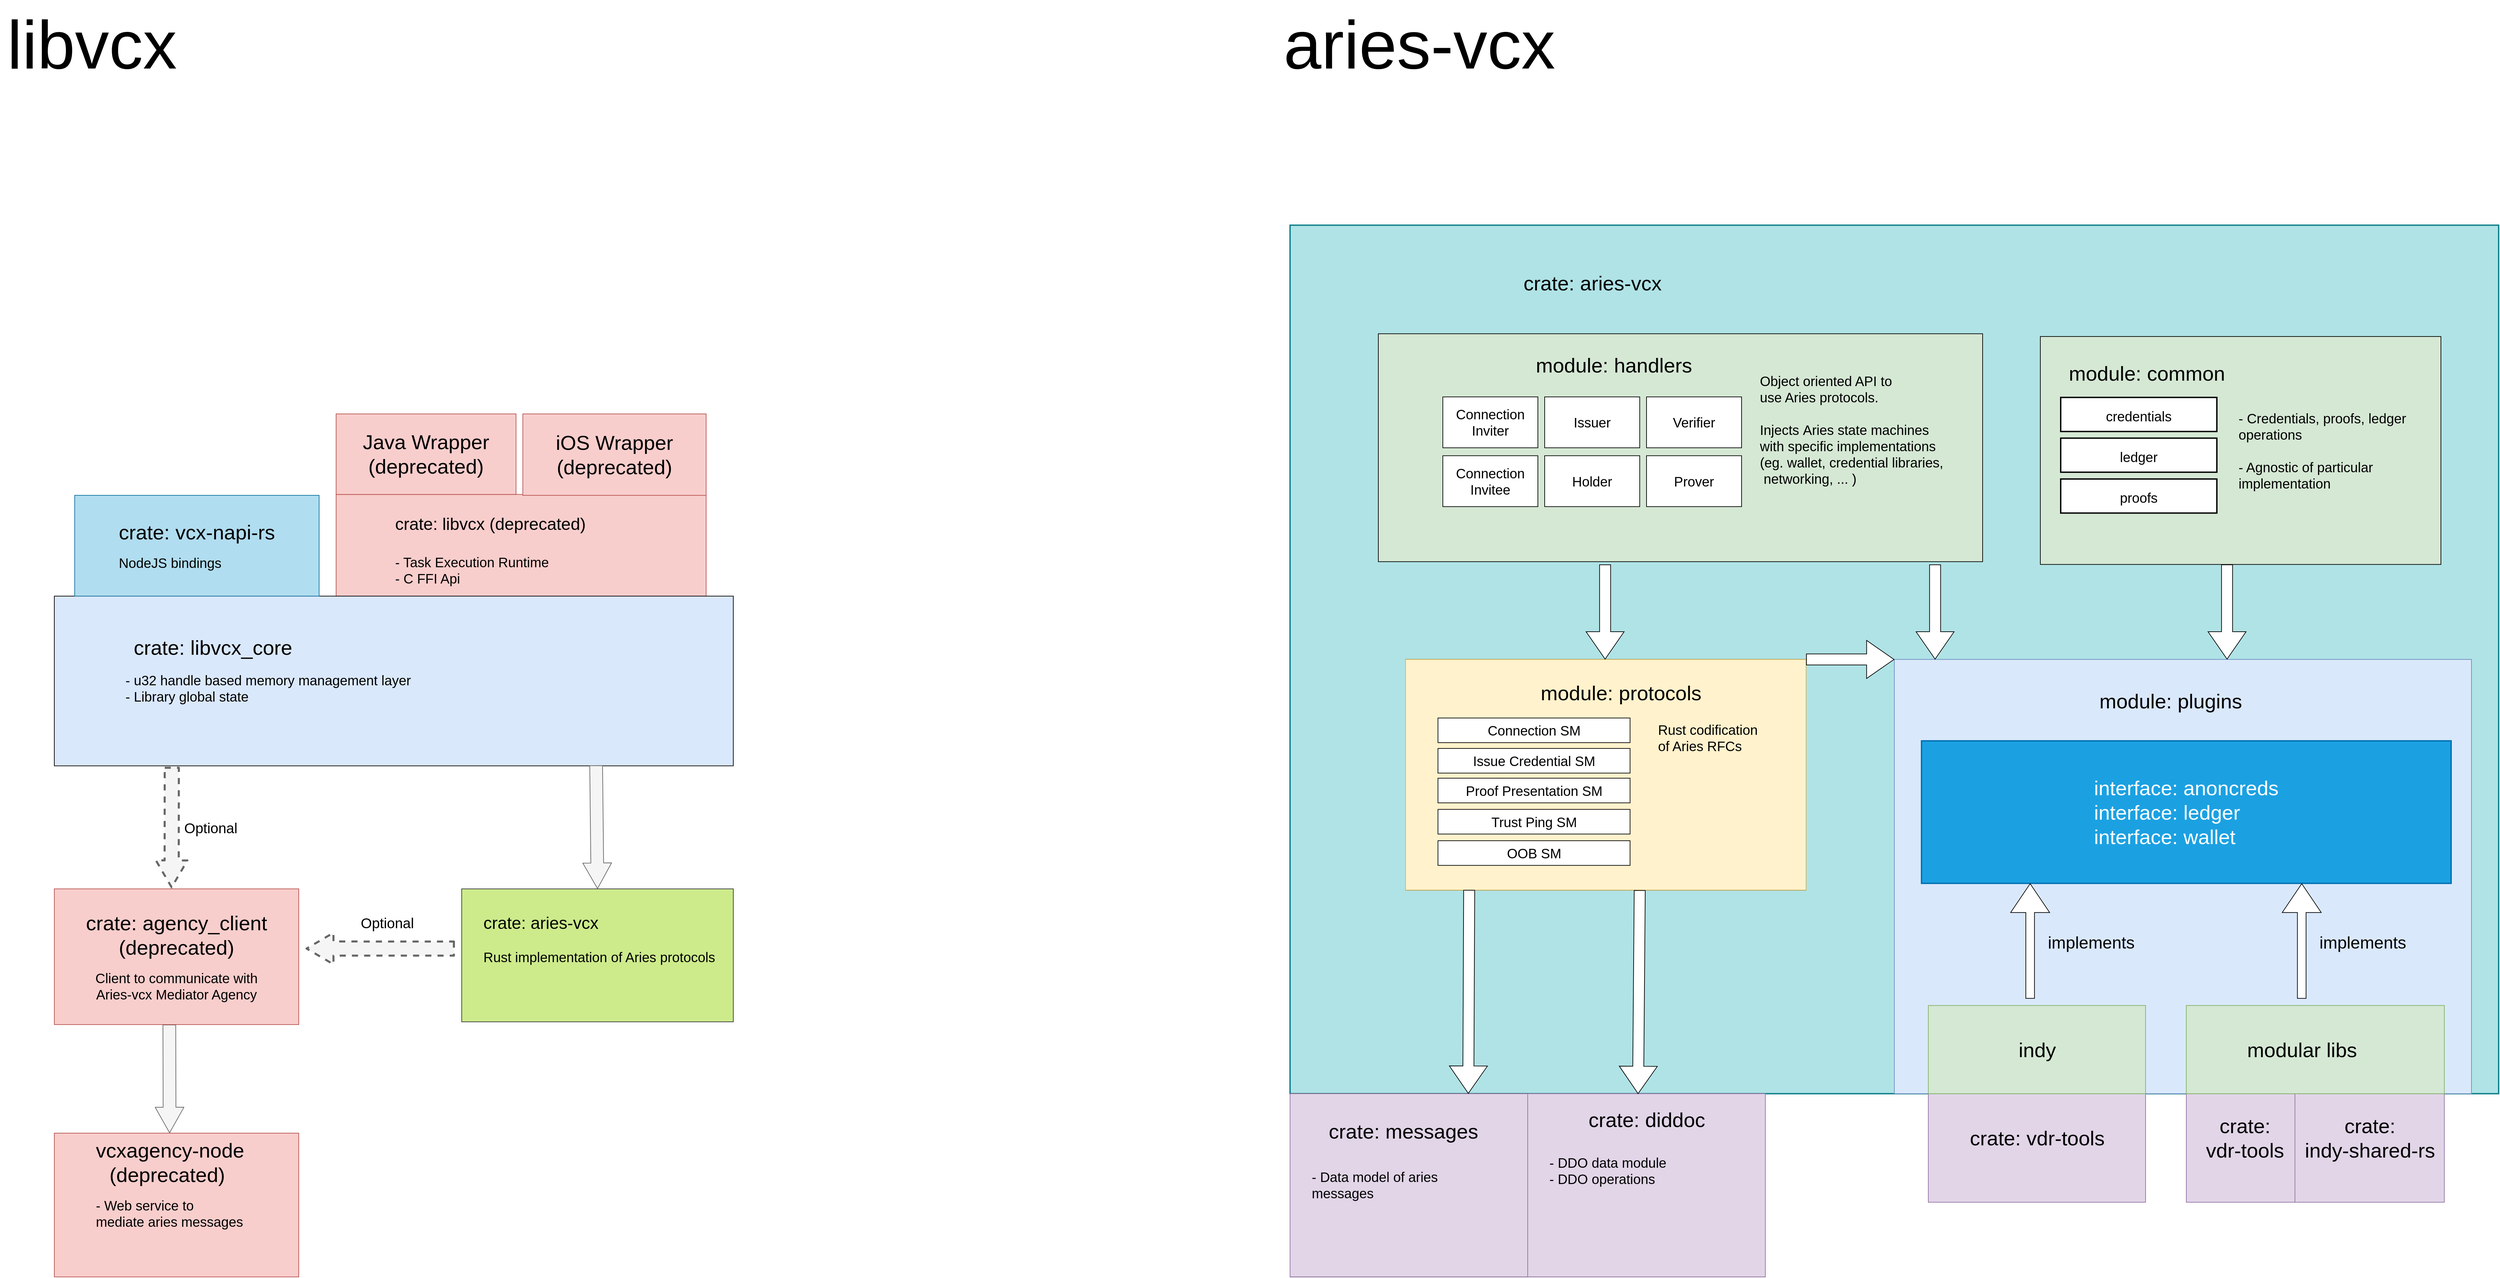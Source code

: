 <mxfile version="20.8.16" type="device"><diagram id="7Zz9Wzv7jeDoStbbdL4F" name="AriesVCX"><mxGraphModel dx="4010" dy="3678" grid="1" gridSize="10" guides="1" tooltips="1" connect="1" arrows="1" fold="1" page="1" pageScale="1" pageWidth="827" pageHeight="1169" math="0" shadow="0"><root><mxCell id="0"/><mxCell id="1" parent="0"/><mxCell id="3Ykszph_19LTMytzzs7X-116" value="" style="rounded=0;whiteSpace=wrap;html=1;glass=0;strokeWidth=2;fontSize=25;fillColor=#b0e3e6;strokeColor=#0e8088;" parent="1" vertex="1"><mxGeometry x="1580" y="141.86" width="1780" height="1280" as="geometry"/></mxCell><mxCell id="3Ykszph_19LTMytzzs7X-88" value="" style="rounded=0;whiteSpace=wrap;html=1;fillColor=#dae8fc;strokeColor=#6c8ebf;" parent="1" vertex="1"><mxGeometry x="2470" y="781.86" width="850" height="640" as="geometry"/></mxCell><mxCell id="1e5rBk3PHPZk0j-CVuZ7-3" value="" style="rounded=0;whiteSpace=wrap;html=1;fillColor=#d5e8d4;" parent="1" vertex="1"><mxGeometry x="1710" y="301.86" width="890" height="335.93" as="geometry"/></mxCell><mxCell id="1e5rBk3PHPZk0j-CVuZ7-7" value="&lt;div style=&quot;text-align: center&quot;&gt;&lt;font style=&quot;font-size: 30px;&quot; face=&quot;helvetica&quot;&gt;module: handlers&lt;/font&gt;&lt;/div&gt;" style="text;whiteSpace=wrap;html=1;" parent="1" vertex="1"><mxGeometry x="1940" y="324.32" width="280" height="30" as="geometry"/></mxCell><mxCell id="1e5rBk3PHPZk0j-CVuZ7-9" value="&lt;font size=&quot;1&quot;&gt;&lt;span style=&quot;font-size: 30px&quot;&gt;crate: aries-vcx&lt;/span&gt;&lt;/font&gt;" style="text;html=1;align=center;verticalAlign=middle;resizable=0;points=[];autosize=1;" parent="1" vertex="1"><mxGeometry x="1910" y="201.86" width="230" height="50" as="geometry"/></mxCell><mxCell id="1e5rBk3PHPZk0j-CVuZ7-10" value="&lt;font style=&quot;font-size: 20px;&quot;&gt;Connection Inviter&lt;/font&gt;" style="rounded=0;whiteSpace=wrap;html=1;" parent="1" vertex="1"><mxGeometry x="1805" y="394.93" width="140" height="75" as="geometry"/></mxCell><mxCell id="1e5rBk3PHPZk0j-CVuZ7-11" value="&lt;font style=&quot;font-size: 20px;&quot;&gt;Connection Invitee&lt;/font&gt;" style="rounded=0;whiteSpace=wrap;html=1;" parent="1" vertex="1"><mxGeometry x="1805" y="481.64" width="140" height="75" as="geometry"/></mxCell><mxCell id="1e5rBk3PHPZk0j-CVuZ7-12" value="&lt;font style=&quot;font-size: 20px;&quot;&gt;Issuer&lt;/font&gt;" style="rounded=0;whiteSpace=wrap;html=1;" parent="1" vertex="1"><mxGeometry x="1955" y="394.93" width="140" height="75" as="geometry"/></mxCell><mxCell id="1e5rBk3PHPZk0j-CVuZ7-13" value="&lt;font style=&quot;font-size: 20px;&quot;&gt;Holder&lt;/font&gt;" style="rounded=0;whiteSpace=wrap;html=1;" parent="1" vertex="1"><mxGeometry x="1955" y="481.64" width="140" height="75" as="geometry"/></mxCell><mxCell id="1e5rBk3PHPZk0j-CVuZ7-14" value="&lt;font style=&quot;font-size: 20px;&quot;&gt;Verifier&lt;/font&gt;" style="rounded=0;whiteSpace=wrap;html=1;" parent="1" vertex="1"><mxGeometry x="2105" y="394.93" width="140" height="75" as="geometry"/></mxCell><mxCell id="1e5rBk3PHPZk0j-CVuZ7-15" value="&lt;font style=&quot;font-size: 20px;&quot;&gt;Prover&lt;/font&gt;" style="rounded=0;whiteSpace=wrap;html=1;" parent="1" vertex="1"><mxGeometry x="2105" y="481.64" width="140" height="75" as="geometry"/></mxCell><mxCell id="1e5rBk3PHPZk0j-CVuZ7-20" value="&lt;font style=&quot;font-size: 20px&quot;&gt;Object oriented API to &lt;br&gt;use Aries protocols. &lt;br&gt;&lt;br&gt;Injects&amp;nbsp;Aries state machines &lt;br&gt;with specific implementations &lt;br&gt;(eg. wallet, credential libraries,&lt;br&gt;&amp;nbsp;networking, ... )&lt;br&gt;&lt;/font&gt;" style="text;html=1;align=left;verticalAlign=middle;resizable=0;points=[];autosize=1;fillColor=none;" parent="1" vertex="1"><mxGeometry x="2270" y="352.82" width="290" height="180" as="geometry"/></mxCell><mxCell id="1e5rBk3PHPZk0j-CVuZ7-23" value="" style="group;strokeColor=#000000;" parent="1" vertex="1" connectable="0"><mxGeometry x="1750" y="781.86" width="590" height="340" as="geometry"/></mxCell><mxCell id="1e5rBk3PHPZk0j-CVuZ7-24" value="" style="rounded=0;whiteSpace=wrap;html=1;fillColor=#fff2cc;strokeColor=#d6b656;" parent="1e5rBk3PHPZk0j-CVuZ7-23" vertex="1"><mxGeometry width="590" height="340" as="geometry"/></mxCell><mxCell id="1e5rBk3PHPZk0j-CVuZ7-25" value="&lt;font size=&quot;1&quot;&gt;&lt;span style=&quot;font-size: 30px&quot;&gt;module: protocols&lt;/span&gt;&lt;/font&gt;" style="text;html=1;align=center;verticalAlign=middle;resizable=0;points=[];autosize=1;" parent="1e5rBk3PHPZk0j-CVuZ7-23" vertex="1"><mxGeometry x="187.028" y="23.715" width="260" height="50" as="geometry"/></mxCell><mxCell id="1e5rBk3PHPZk0j-CVuZ7-26" value="&lt;font style=&quot;font-size: 20px;&quot;&gt;Connection SM&lt;/font&gt;" style="rounded=0;whiteSpace=wrap;html=1;movable=1;resizable=1;rotatable=1;deletable=1;editable=1;connectable=1;" parent="1e5rBk3PHPZk0j-CVuZ7-23" vertex="1"><mxGeometry x="47.835" y="86.335" width="282.923" height="36.338" as="geometry"/></mxCell><mxCell id="3Ykszph_19LTMytzzs7X-83" value="&lt;font style=&quot;font-size: 20px;&quot;&gt;Issue Credential SM&lt;/font&gt;" style="rounded=0;whiteSpace=wrap;html=1;movable=1;resizable=1;rotatable=1;deletable=1;editable=1;connectable=1;" parent="1e5rBk3PHPZk0j-CVuZ7-23" vertex="1"><mxGeometry x="47.835" y="131.172" width="282.923" height="36.338" as="geometry"/></mxCell><mxCell id="3Ykszph_19LTMytzzs7X-84" value="&lt;font style=&quot;font-size: 20px;&quot;&gt;Proof Presentation SM&lt;/font&gt;" style="rounded=0;whiteSpace=wrap;html=1;movable=1;resizable=1;rotatable=1;deletable=1;editable=1;connectable=1;" parent="1e5rBk3PHPZk0j-CVuZ7-23" vertex="1"><mxGeometry x="47.835" y="175.024" width="282.923" height="36.338" as="geometry"/></mxCell><mxCell id="3Ykszph_19LTMytzzs7X-85" value="&lt;span style=&quot;font-size: 20px;&quot;&gt;Trust Ping SM&lt;/span&gt;" style="rounded=0;whiteSpace=wrap;html=1;movable=1;resizable=1;rotatable=1;deletable=1;editable=1;connectable=1;" parent="1e5rBk3PHPZk0j-CVuZ7-23" vertex="1"><mxGeometry x="47.835" y="221" width="282.923" height="36.338" as="geometry"/></mxCell><mxCell id="3Ykszph_19LTMytzzs7X-86" value="&lt;font style=&quot;font-size: 20px;&quot;&gt;OOB SM&lt;/font&gt;" style="rounded=0;whiteSpace=wrap;html=1;movable=1;resizable=1;rotatable=1;deletable=1;editable=1;connectable=1;" parent="1e5rBk3PHPZk0j-CVuZ7-23" vertex="1"><mxGeometry x="47.835" y="267.172" width="282.923" height="36.338" as="geometry"/></mxCell><mxCell id="1e5rBk3PHPZk0j-CVuZ7-27" value="&lt;span style=&quot;font-size: 20px ; font-family: &amp;quot;helvetica&amp;quot;&quot;&gt;Rust codification &lt;br&gt;of Aries RFCs&lt;/span&gt;" style="text;whiteSpace=wrap;html=1;movable=1;resizable=1;rotatable=1;deletable=1;editable=1;connectable=1;" parent="1e5rBk3PHPZk0j-CVuZ7-23" vertex="1"><mxGeometry x="370" y="85.02" width="150" height="90" as="geometry"/></mxCell><mxCell id="1e5rBk3PHPZk0j-CVuZ7-46" value="" style="group;strokeColor=#000000;" parent="1" vertex="1" connectable="0"><mxGeometry x="1580" y="1421.86" width="350" height="270" as="geometry"/></mxCell><mxCell id="1e5rBk3PHPZk0j-CVuZ7-47" value="" style="rounded=0;whiteSpace=wrap;html=1;fillColor=#e1d5e7;strokeColor=#9673a6;" parent="1e5rBk3PHPZk0j-CVuZ7-46" vertex="1"><mxGeometry width="350" height="270" as="geometry"/></mxCell><mxCell id="1e5rBk3PHPZk0j-CVuZ7-48" value="&lt;span style=&quot;font-size: 30px;&quot;&gt;crate: messages&lt;/span&gt;" style="text;html=1;align=left;verticalAlign=middle;resizable=0;points=[];autosize=1;" parent="1e5rBk3PHPZk0j-CVuZ7-46" vertex="1"><mxGeometry x="55.0" y="30.005" width="240" height="50" as="geometry"/></mxCell><mxCell id="1e5rBk3PHPZk0j-CVuZ7-49" value="&lt;font face=&quot;helvetica&quot;&gt;&lt;span style=&quot;font-size: 20px&quot;&gt;- Data model of aries messages&lt;/span&gt;&lt;/font&gt;" style="text;whiteSpace=wrap;html=1;" parent="1e5rBk3PHPZk0j-CVuZ7-46" vertex="1"><mxGeometry x="29.512" y="104.14" width="247.846" height="107.358" as="geometry"/></mxCell><mxCell id="1e5rBk3PHPZk0j-CVuZ7-52" value="" style="group;strokeColor=#9673a6;fillColor=#e1d5e7;" parent="1" vertex="1" connectable="0"><mxGeometry x="1930" y="1421.86" width="350" height="270" as="geometry"/></mxCell><mxCell id="1e5rBk3PHPZk0j-CVuZ7-53" value="" style="rounded=0;whiteSpace=wrap;html=1;fillColor=#e1d5e7;strokeColor=#9673a6;" parent="1e5rBk3PHPZk0j-CVuZ7-52" vertex="1"><mxGeometry width="350" height="270" as="geometry"/></mxCell><mxCell id="1e5rBk3PHPZk0j-CVuZ7-54" value="&lt;font size=&quot;1&quot;&gt;&lt;span style=&quot;font-size: 30px&quot;&gt;crate: diddoc&lt;/span&gt;&lt;/font&gt;" style="text;html=1;align=center;verticalAlign=middle;resizable=0;points=[];autosize=1;" parent="1e5rBk3PHPZk0j-CVuZ7-52" vertex="1"><mxGeometry x="75.0" y="12.663" width="200" height="50" as="geometry"/></mxCell><mxCell id="1e5rBk3PHPZk0j-CVuZ7-55" value="&lt;font face=&quot;helvetica&quot;&gt;&lt;span style=&quot;font-size: 20px&quot;&gt;- DDO data module&lt;br&gt;- DDO operations&lt;br&gt;&lt;/span&gt;&lt;/font&gt;" style="text;whiteSpace=wrap;html=1;" parent="1e5rBk3PHPZk0j-CVuZ7-52" vertex="1"><mxGeometry x="29.51" y="83.16" width="247.85" height="96.84" as="geometry"/></mxCell><mxCell id="BgR3lVKDC-quY7saua3i-9" value="" style="rounded=0;whiteSpace=wrap;html=1;fillColor=#e1d5e7;strokeColor=#9673a6;" parent="1" vertex="1"><mxGeometry x="2520" y="1421.86" width="320" height="160" as="geometry"/></mxCell><mxCell id="BgR3lVKDC-quY7saua3i-10" value="&lt;span style=&quot;font-size: 30px&quot;&gt;crate: vdr-tools&lt;/span&gt;" style="text;html=1;align=center;verticalAlign=middle;resizable=0;points=[];autosize=1;" parent="1" vertex="1"><mxGeometry x="2570.024" y="1461.857" width="220" height="50" as="geometry"/></mxCell><mxCell id="BgR3lVKDC-quY7saua3i-11" value="" style="rounded=0;whiteSpace=wrap;html=1;fillColor=#e1d5e7;strokeColor=#9673a6;" parent="1" vertex="1"><mxGeometry x="3059.98" y="1421.86" width="220" height="160" as="geometry"/></mxCell><mxCell id="BgR3lVKDC-quY7saua3i-13" value="&lt;span style=&quot;font-size: 30px&quot;&gt;crate: &lt;br&gt;indy-shared-rs&lt;br&gt;&lt;/span&gt;" style="text;html=1;align=center;verticalAlign=middle;resizable=0;points=[];autosize=1;" parent="1" vertex="1"><mxGeometry x="3060.004" y="1441.857" width="220" height="90" as="geometry"/></mxCell><mxCell id="BgR3lVKDC-quY7saua3i-14" value="" style="rounded=0;whiteSpace=wrap;html=1;fillColor=#e1d5e7;strokeColor=#9673a6;" parent="1" vertex="1"><mxGeometry x="2900" y="1421.86" width="160" height="160" as="geometry"/></mxCell><mxCell id="BgR3lVKDC-quY7saua3i-15" value="&lt;span style=&quot;font-size: 30px&quot;&gt;crate: &lt;br&gt;vdr-tools&lt;br&gt;&lt;/span&gt;" style="text;html=1;align=center;verticalAlign=middle;resizable=0;points=[];autosize=1;" parent="1" vertex="1"><mxGeometry x="2916.004" y="1441.857" width="140" height="90" as="geometry"/></mxCell><mxCell id="3Ykszph_19LTMytzzs7X-5" value="" style="rounded=0;whiteSpace=wrap;html=1;fillColor=#cdeb8b;strokeColor=#36393d;shadow=0;strokeWidth=1;" parent="1" vertex="1"><mxGeometry x="360" y="1120" width="400" height="195.96" as="geometry"/></mxCell><mxCell id="3Ykszph_19LTMytzzs7X-7" value="&lt;div style=&quot;&quot;&gt;&lt;br&gt;&lt;/div&gt;" style="rounded=0;whiteSpace=wrap;html=1;fillColor=#f8cecc;strokeColor=#b85450;" parent="1" vertex="1"><mxGeometry x="175" y="538.7" width="545" height="149.85" as="geometry"/></mxCell><mxCell id="3Ykszph_19LTMytzzs7X-8" value="" style="rounded=0;whiteSpace=wrap;html=1;fillColor=#dae8fc;" parent="1" vertex="1"><mxGeometry x="-240" y="688.55" width="1000" height="250.15" as="geometry"/></mxCell><mxCell id="3Ykszph_19LTMytzzs7X-9" value="&lt;div style=&quot;text-align: left&quot;&gt;&lt;span style=&quot;font-size: 20px&quot;&gt;- u32 handle based memory management layer&lt;br&gt;- Library global state&lt;/span&gt;&lt;br&gt;&lt;/div&gt;" style="text;html=1;strokeColor=none;fillColor=none;align=center;verticalAlign=middle;whiteSpace=wrap;rounded=0;" parent="1" vertex="1"><mxGeometry x="-195" y="794.9" width="540" height="58.75" as="geometry"/></mxCell><mxCell id="3Ykszph_19LTMytzzs7X-11" value="&lt;span style=&quot;color: rgb(0 , 0 , 0) ; font-family: &amp;quot;helvetica&amp;quot; ; font-style: normal ; font-weight: 400 ; letter-spacing: normal ; text-align: center ; text-indent: 0px ; text-transform: none ; word-spacing: 0px ; display: inline ; float: none&quot;&gt;&lt;font style=&quot;font-size: 30px;&quot;&gt;crate: libvcx_core&lt;/font&gt;&lt;/span&gt;" style="text;whiteSpace=wrap;html=1;" parent="1" vertex="1"><mxGeometry x="-125" y="740" width="290" height="30" as="geometry"/></mxCell><mxCell id="3Ykszph_19LTMytzzs7X-38" value="" style="rounded=0;whiteSpace=wrap;html=1;fillColor=#f8cecc;strokeColor=#b85450;" parent="1" vertex="1"><mxGeometry x="-240" y="1480" width="360" height="211.86" as="geometry"/></mxCell><mxCell id="3Ykszph_19LTMytzzs7X-39" value="&lt;font style=&quot;&quot;&gt;&lt;span style=&quot;font-size: 30px;&quot;&gt;vcxagency-node&lt;br&gt;(deprecated)&amp;nbsp;&lt;/span&gt;&lt;br&gt;&lt;div style=&quot;text-align: left;&quot;&gt;&lt;br&gt;&lt;/div&gt;&lt;span style=&quot;font-size: 20px;&quot;&gt;&lt;div style=&quot;text-align: left;&quot;&gt;&lt;span style=&quot;background-color: initial;&quot;&gt;- Web service to&lt;/span&gt;&lt;/div&gt;&lt;div style=&quot;text-align: left;&quot;&gt;&lt;span style=&quot;background-color: initial;&quot;&gt;mediate aries messages&lt;/span&gt;&lt;/div&gt;&lt;/span&gt;&lt;/font&gt;" style="text;html=1;align=center;verticalAlign=middle;resizable=0;points=[];autosize=1;" parent="1" vertex="1"><mxGeometry x="-190" y="1480" width="240" height="150" as="geometry"/></mxCell><mxCell id="3Ykszph_19LTMytzzs7X-40" value="&lt;font style=&quot;font-size: 30px&quot;&gt;Java Wrapper&lt;br&gt;(deprecated)&lt;br&gt;&lt;/font&gt;" style="rounded=0;whiteSpace=wrap;html=1;fillColor=#f8cecc;strokeColor=#b85450;" parent="1" vertex="1"><mxGeometry x="175" y="420" width="265" height="118.7" as="geometry"/></mxCell><mxCell id="3Ykszph_19LTMytzzs7X-41" value="&lt;div style=&quot;text-align: left;&quot;&gt;&lt;span style=&quot;font-size: 30px; background-color: initial;&quot;&gt;crate: vcx-napi-rs&lt;/span&gt;&lt;/div&gt;&lt;font style=&quot;&quot;&gt;&lt;div style=&quot;text-align: left;&quot;&gt;&lt;br&gt;&lt;/div&gt;&lt;span style=&quot;font-size: 20px;&quot;&gt;&lt;div style=&quot;text-align: left;&quot;&gt;&lt;span style=&quot;background-color: initial;&quot;&gt;NodeJS bindings&lt;/span&gt;&lt;/div&gt;&lt;/span&gt;&lt;/font&gt;" style="rounded=0;whiteSpace=wrap;html=1;fillColor=#b1ddf0;strokeColor=#10739e;" parent="1" vertex="1"><mxGeometry x="-210" y="540" width="360" height="148.55" as="geometry"/></mxCell><mxCell id="3Ykszph_19LTMytzzs7X-42" value="&lt;font style=&quot;font-size: 30px&quot;&gt;iOS Wrapper&lt;br&gt;(deprecated)&lt;br&gt;&lt;/font&gt;" style="rounded=0;whiteSpace=wrap;html=1;fillColor=#f8cecc;strokeColor=#b85450;" parent="1" vertex="1"><mxGeometry x="450" y="420" width="270" height="120.07" as="geometry"/></mxCell><mxCell id="3Ykszph_19LTMytzzs7X-44" value="" style="shape=flexArrow;endArrow=classic;html=1;endWidth=22.561;endSize=12.212;width=18.824;fillColor=#f5f5f5;strokeColor=#666666;exitX=0.6;exitY=1.001;exitDx=0;exitDy=0;exitPerimeter=0;" parent="1" edge="1" target="3Ykszph_19LTMytzzs7X-39"><mxGeometry width="50" height="50" relative="1" as="geometry"><mxPoint x="-70.6" y="1319.999" as="sourcePoint"/><mxPoint x="-71" y="1470" as="targetPoint"/></mxGeometry></mxCell><mxCell id="3Ykszph_19LTMytzzs7X-55" value="" style="shape=flexArrow;endArrow=classic;html=1;endWidth=22.561;endSize=12.212;width=18.824;fillColor=#f5f5f5;strokeColor=#666666;dashed=1;strokeWidth=3;entryX=0.48;entryY=-0.004;entryDx=0;entryDy=0;entryPerimeter=0;" parent="1" edge="1" target="IZoLppV3us3A8B7eT0vt-4"><mxGeometry width="50" height="50" relative="1" as="geometry"><mxPoint x="-67" y="940" as="sourcePoint"/><mxPoint x="-67" y="1110" as="targetPoint"/></mxGeometry></mxCell><mxCell id="3Ykszph_19LTMytzzs7X-72" value="" style="shape=flexArrow;endArrow=classic;html=1;endWidth=22.561;endSize=12.212;width=18.824;fillColor=#f5f5f5;strokeColor=#666666;entryX=0.5;entryY=0;entryDx=0;entryDy=0;exitX=0.798;exitY=0.997;exitDx=0;exitDy=0;exitPerimeter=0;" parent="1" edge="1" target="3Ykszph_19LTMytzzs7X-5" source="3Ykszph_19LTMytzzs7X-8"><mxGeometry width="50" height="50" relative="1" as="geometry"><mxPoint x="710" y="938.7" as="sourcePoint"/><mxPoint x="710" y="1108.7" as="targetPoint"/></mxGeometry></mxCell><mxCell id="3Ykszph_19LTMytzzs7X-74" value="&lt;font style=&quot;color: rgb(0 , 0 , 0) ; font-style: normal ; font-weight: 400 ; letter-spacing: normal ; text-align: left ; text-indent: 0px ; text-transform: none ; word-spacing: 0px ; font-family: &amp;quot;helvetica&amp;quot; ; font-size: 20px&quot;&gt;&lt;br&gt;&lt;span style=&quot;font-size: 25px; text-align: center;&quot;&gt;crate: aries-vcx&lt;/span&gt;&lt;span style=&quot;color: rgb(0 , 0 , 0) ; font-family: &amp;quot;helvetica&amp;quot; ; font-style: normal ; font-weight: 400 ; letter-spacing: normal ; text-align: left ; text-indent: 0px ; text-transform: none ; word-spacing: 0px&quot;&gt;&lt;br&gt;&lt;br&gt;Rust implementation of Aries protocols&lt;br&gt;&lt;/span&gt;&lt;/font&gt;" style="text;whiteSpace=wrap;html=1;" parent="1" vertex="1"><mxGeometry x="390" y="1124.07" width="390" height="114.5" as="geometry"/></mxCell><mxCell id="3Ykszph_19LTMytzzs7X-78" value="" style="shape=flexArrow;endArrow=classic;html=1;endWidth=22.561;endSize=12.212;width=18.824;fillColor=#f5f5f5;strokeColor=#666666;dashed=1;strokeWidth=3;" parent="1" edge="1"><mxGeometry width="50" height="50" relative="1" as="geometry"><mxPoint x="350" y="1208" as="sourcePoint"/><mxPoint x="130" y="1207.96" as="targetPoint"/></mxGeometry></mxCell><mxCell id="3Ykszph_19LTMytzzs7X-80" value="Optional" style="text;html=1;align=center;verticalAlign=middle;resizable=0;points=[];autosize=1;strokeColor=none;fillColor=none;fontSize=21;" parent="1" vertex="1"><mxGeometry x="-60" y="1010" width="100" height="40" as="geometry"/></mxCell><mxCell id="3Ykszph_19LTMytzzs7X-81" value="Optional" style="text;html=1;align=center;verticalAlign=middle;resizable=0;points=[];autosize=1;strokeColor=none;fillColor=none;fontSize=21;" parent="1" vertex="1"><mxGeometry x="200" y="1150" width="100" height="40" as="geometry"/></mxCell><mxCell id="3Ykszph_19LTMytzzs7X-82" value="&lt;font style=&quot;font-size: 100px&quot;&gt;libvcx&lt;/font&gt;" style="text;html=1;align=center;verticalAlign=middle;resizable=0;points=[];autosize=1;strokeColor=none;" parent="1" vertex="1"><mxGeometry x="-320" y="-190" width="270" height="130" as="geometry"/></mxCell><mxCell id="3Ykszph_19LTMytzzs7X-89" value="&lt;div style=&quot;text-align: center&quot;&gt;&lt;font style=&quot;font-size: 30px;&quot; face=&quot;helvetica&quot;&gt;module: plugins&lt;/font&gt;&lt;/div&gt;" style="text;whiteSpace=wrap;html=1;" parent="1" vertex="1"><mxGeometry x="2770" y="819.04" width="280" height="30" as="geometry"/></mxCell><mxCell id="3Ykszph_19LTMytzzs7X-90" value="&lt;div style=&quot;text-align: left;&quot;&gt;&lt;span style=&quot;background-color: initial;&quot;&gt;interface: anoncreds&lt;/span&gt;&lt;/div&gt;&lt;div style=&quot;text-align: left;&quot;&gt;&lt;span style=&quot;background-color: initial;&quot;&gt;interface: ledger&lt;/span&gt;&lt;/div&gt;&lt;div style=&quot;text-align: left;&quot;&gt;&lt;span style=&quot;background-color: initial;&quot;&gt;interface: wallet&lt;/span&gt;&lt;/div&gt;" style="rounded=0;whiteSpace=wrap;html=1;glass=0;strokeWidth=2;fontSize=30;fillColor=#1ba1e2;fontColor=#ffffff;strokeColor=#006EAF;" parent="1" vertex="1"><mxGeometry x="2510" y="901.86" width="780" height="210" as="geometry"/></mxCell><mxCell id="3Ykszph_19LTMytzzs7X-92" value="" style="shape=flexArrow;endArrow=classic;html=1;rounded=0;fontSize=30;entryX=0.141;entryY=1;entryDx=0;entryDy=0;entryPerimeter=0;fillColor=default;width=12.727;endSize=13.818;endWidth=43.686;" parent="1" edge="1"><mxGeometry width="50" height="50" relative="1" as="geometry"><mxPoint x="2670" y="1281.86" as="sourcePoint"/><mxPoint x="2670" y="1111.86" as="targetPoint"/></mxGeometry></mxCell><mxCell id="3Ykszph_19LTMytzzs7X-96" value="&lt;font style=&quot;font-size: 25px;&quot;&gt;implements&lt;/font&gt;" style="text;html=1;strokeColor=none;fillColor=none;align=center;verticalAlign=middle;whiteSpace=wrap;rounded=0;glass=0;strokeWidth=2;fontSize=30;" parent="1" vertex="1"><mxGeometry x="2730.02" y="1181.86" width="60" height="30" as="geometry"/></mxCell><mxCell id="3Ykszph_19LTMytzzs7X-104" value="" style="rounded=0;whiteSpace=wrap;html=1;fillColor=#d5e8d4;strokeColor=#82b366;" parent="1" vertex="1"><mxGeometry x="2520" y="1291.86" width="320" height="130" as="geometry"/></mxCell><mxCell id="3Ykszph_19LTMytzzs7X-106" value="&lt;span style=&quot;font-size: 30px&quot;&gt;indy&lt;/span&gt;" style="text;html=1;align=center;verticalAlign=middle;resizable=0;points=[];autosize=1;" parent="1" vertex="1"><mxGeometry x="2640.004" y="1331.857" width="80" height="50" as="geometry"/></mxCell><mxCell id="3Ykszph_19LTMytzzs7X-107" value="" style="rounded=0;whiteSpace=wrap;html=1;fillColor=#d5e8d4;strokeColor=#82b366;" parent="1" vertex="1"><mxGeometry x="2900" y="1291.86" width="380" height="130" as="geometry"/></mxCell><mxCell id="3Ykszph_19LTMytzzs7X-108" value="&lt;span style=&quot;font-size: 30px&quot;&gt;modular libs&lt;/span&gt;" style="text;html=1;align=center;verticalAlign=middle;resizable=0;points=[];autosize=1;" parent="1" vertex="1"><mxGeometry x="2975.004" y="1331.857" width="190" height="50" as="geometry"/></mxCell><mxCell id="3Ykszph_19LTMytzzs7X-111" value="" style="shape=flexArrow;endArrow=classic;html=1;rounded=0;fontSize=30;entryX=0.141;entryY=1;entryDx=0;entryDy=0;entryPerimeter=0;fillColor=default;width=12.727;endSize=13.818;endWidth=43.686;" parent="1" edge="1"><mxGeometry width="50" height="50" relative="1" as="geometry"><mxPoint x="3070" y="1281.86" as="sourcePoint"/><mxPoint x="3070" y="1111.86" as="targetPoint"/></mxGeometry></mxCell><mxCell id="3Ykszph_19LTMytzzs7X-112" value="&lt;font style=&quot;font-size: 25px;&quot;&gt;implements&lt;/font&gt;" style="text;html=1;strokeColor=none;fillColor=none;align=center;verticalAlign=middle;whiteSpace=wrap;rounded=0;glass=0;strokeWidth=2;fontSize=30;" parent="1" vertex="1"><mxGeometry x="3130.02" y="1181.86" width="60" height="30" as="geometry"/></mxCell><mxCell id="3Ykszph_19LTMytzzs7X-118" value="" style="rounded=0;whiteSpace=wrap;html=1;fillColor=#d5e8d4;" parent="1" vertex="1"><mxGeometry x="2685" y="305.93" width="590" height="335.93" as="geometry"/></mxCell><mxCell id="3Ykszph_19LTMytzzs7X-119" value="&lt;div style=&quot;text-align: center&quot;&gt;&lt;font style=&quot;font-size: 30px;&quot; face=&quot;helvetica&quot;&gt;module: common&lt;/font&gt;&lt;/div&gt;" style="text;whiteSpace=wrap;html=1;" parent="1" vertex="1"><mxGeometry x="2725" y="335.93" width="280" height="30" as="geometry"/></mxCell><mxCell id="3Ykszph_19LTMytzzs7X-120" value="&lt;font style=&quot;font-size: 20px;&quot;&gt;credentials&lt;/font&gt;" style="rounded=0;whiteSpace=wrap;html=1;glass=0;strokeWidth=2;fontSize=25;gradientColor=none;" parent="1" vertex="1"><mxGeometry x="2715" y="395.72" width="230" height="50.21" as="geometry"/></mxCell><mxCell id="3Ykszph_19LTMytzzs7X-121" value="&lt;font style=&quot;font-size: 20px;&quot;&gt;ledger&lt;/font&gt;" style="rounded=0;whiteSpace=wrap;html=1;glass=0;strokeWidth=2;fontSize=25;gradientColor=none;" parent="1" vertex="1"><mxGeometry x="2715" y="455.72" width="230" height="50.21" as="geometry"/></mxCell><mxCell id="3Ykszph_19LTMytzzs7X-122" value="&lt;font style=&quot;font-size: 20px;&quot;&gt;proofs&lt;/font&gt;" style="rounded=0;whiteSpace=wrap;html=1;glass=0;strokeWidth=2;fontSize=25;gradientColor=none;" parent="1" vertex="1"><mxGeometry x="2715" y="515.93" width="230" height="50.21" as="geometry"/></mxCell><mxCell id="3Ykszph_19LTMytzzs7X-126" value="" style="shape=flexArrow;endArrow=classic;html=1;rounded=0;fontSize=20;fillColor=default;exitX=0.159;exitY=0.999;exitDx=0;exitDy=0;exitPerimeter=0;entryX=0.75;entryY=0;entryDx=0;entryDy=0;endWidth=38.75;endSize=13.112;width=16.25;" parent="1" source="1e5rBk3PHPZk0j-CVuZ7-24" target="1e5rBk3PHPZk0j-CVuZ7-47" edge="1"><mxGeometry width="50" height="50" relative="1" as="geometry"><mxPoint x="1891.42" y="1121.862" as="sourcePoint"/><mxPoint x="1889.999" y="1203.58" as="targetPoint"/></mxGeometry></mxCell><mxCell id="3Ykszph_19LTMytzzs7X-127" value="" style="shape=flexArrow;endArrow=classic;html=1;rounded=0;fontSize=20;fillColor=default;exitX=0.159;exitY=0.999;exitDx=0;exitDy=0;exitPerimeter=0;entryX=0.75;entryY=0;entryDx=0;entryDy=0;endWidth=38.75;endSize=13.112;width=16.25;" parent="1" edge="1"><mxGeometry width="50" height="50" relative="1" as="geometry"><mxPoint x="2095" y="1121.86" as="sourcePoint"/><mxPoint x="2092.56" y="1422.26" as="targetPoint"/></mxGeometry></mxCell><mxCell id="3Ykszph_19LTMytzzs7X-129" value="" style="shape=flexArrow;endArrow=classic;html=1;rounded=0;fontSize=20;fillColor=default;endWidth=38.75;endSize=13.112;width=16.25;" parent="1" edge="1"><mxGeometry width="50" height="50" relative="1" as="geometry"><mxPoint x="2044" y="641.86" as="sourcePoint"/><mxPoint x="2044" y="781.86" as="targetPoint"/></mxGeometry></mxCell><mxCell id="3Ykszph_19LTMytzzs7X-130" value="" style="shape=flexArrow;endArrow=classic;html=1;rounded=0;fontSize=20;fillColor=default;endWidth=38.75;endSize=13.112;width=16.25;" parent="1" edge="1"><mxGeometry width="50" height="50" relative="1" as="geometry"><mxPoint x="2530.0" y="641.86" as="sourcePoint"/><mxPoint x="2530.0" y="781.86" as="targetPoint"/></mxGeometry></mxCell><mxCell id="3Ykszph_19LTMytzzs7X-131" value="" style="shape=flexArrow;endArrow=classic;html=1;rounded=0;fontSize=20;fillColor=default;endWidth=38.75;endSize=13.112;width=16.25;" parent="1" edge="1"><mxGeometry width="50" height="50" relative="1" as="geometry"><mxPoint x="2960.0" y="641.86" as="sourcePoint"/><mxPoint x="2960.0" y="781.86" as="targetPoint"/></mxGeometry></mxCell><mxCell id="3Ykszph_19LTMytzzs7X-133" value="&lt;font style=&quot;font-size: 20px&quot;&gt;- Credentials, proofs, ledger&amp;nbsp;&lt;br&gt;operations&lt;br&gt;&lt;br&gt;- Agnostic of particular&lt;br&gt;implementation&amp;nbsp;&lt;br&gt;&lt;/font&gt;" style="text;html=1;align=left;verticalAlign=middle;resizable=0;points=[];autosize=1;fillColor=none;" parent="1" vertex="1"><mxGeometry x="2975" y="408.89" width="280" height="130" as="geometry"/></mxCell><mxCell id="3Ykszph_19LTMytzzs7X-136" value="" style="shape=flexArrow;endArrow=classic;html=1;rounded=0;fontSize=20;fillColor=default;endWidth=38.75;endSize=13.112;width=16.25;entryX=0;entryY=0;entryDx=0;entryDy=0;exitX=1;exitY=0;exitDx=0;exitDy=0;" parent="1" source="1e5rBk3PHPZk0j-CVuZ7-24" target="3Ykszph_19LTMytzzs7X-88" edge="1"><mxGeometry width="50" height="50" relative="1" as="geometry"><mxPoint x="2340" y="819.04" as="sourcePoint"/><mxPoint x="2340" y="959.04" as="targetPoint"/></mxGeometry></mxCell><mxCell id="IZoLppV3us3A8B7eT0vt-1" value="&lt;div style=&quot;border-color: var(--border-color); color: rgb(51, 51, 51); font-family: Helvetica; font-size: 12px; font-style: normal; font-variant-ligatures: normal; font-variant-caps: normal; font-weight: 400; letter-spacing: normal; orphans: 2; text-indent: 0px; text-transform: none; widows: 2; word-spacing: 0px; -webkit-text-stroke-width: 0px; text-decoration-thickness: initial; text-decoration-style: initial; text-decoration-color: initial;&quot;&gt;&lt;span style=&quot;border-color: var(--border-color); font-size: 25px; color: rgb(0, 0, 0);&quot;&gt;crate: libvcx (deprecated)&lt;/span&gt;&lt;/div&gt;&lt;div style=&quot;border-color: var(--border-color); color: rgb(51, 51, 51); font-family: Helvetica; font-size: 12px; font-style: normal; font-variant-ligatures: normal; font-variant-caps: normal; font-weight: 400; letter-spacing: normal; orphans: 2; text-indent: 0px; text-transform: none; widows: 2; word-spacing: 0px; -webkit-text-stroke-width: 0px; text-decoration-thickness: initial; text-decoration-style: initial; text-decoration-color: initial;&quot;&gt;&lt;font style=&quot;border-color: var(--border-color);&quot; color=&quot;#000000&quot;&gt;&lt;span style=&quot;border-color: var(--border-color); font-size: 25px;&quot;&gt;&lt;br style=&quot;border-color: var(--border-color);&quot;&gt;&lt;/span&gt;&lt;/font&gt;&lt;/div&gt;&lt;span style=&quot;border-color: var(--border-color); font-family: Helvetica; font-style: normal; font-variant-ligatures: normal; font-variant-caps: normal; font-weight: 400; letter-spacing: normal; orphans: 2; text-indent: 0px; text-transform: none; widows: 2; word-spacing: 0px; -webkit-text-stroke-width: 0px; text-decoration-thickness: initial; text-decoration-style: initial; text-decoration-color: initial; color: rgb(0, 0, 0); font-size: 20px;&quot;&gt;&lt;div style=&quot;border-color: var(--border-color);&quot;&gt;&lt;span style=&quot;border-color: var(--border-color);&quot;&gt;- Task Execution Runtime&amp;nbsp;&lt;/span&gt;&lt;/div&gt;&lt;div style=&quot;border-color: var(--border-color);&quot;&gt;&lt;span style=&quot;border-color: var(--border-color);&quot;&gt;- C FFI Api&lt;/span&gt;&lt;/div&gt;&lt;/span&gt;" style="text;html=1;align=left;verticalAlign=middle;resizable=0;points=[];autosize=1;strokeColor=none;fillColor=none;labelBackgroundColor=none;" vertex="1" parent="1"><mxGeometry x="260" y="560" width="300" height="120" as="geometry"/></mxCell><mxCell id="IZoLppV3us3A8B7eT0vt-4" value="&lt;font style=&quot;&quot;&gt;&lt;font style=&quot;border-color: var(--border-color); font-family: helvetica; text-align: left; font-size: 30px;&quot;&gt;crate: agency_client&lt;br&gt;(deprecated)&lt;/font&gt;&lt;br style=&quot;border-color: var(--border-color);&quot;&gt;&lt;br style=&quot;border-color: var(--border-color);&quot;&gt;&lt;span style=&quot;font-size: 20px;&quot;&gt;Client to communicate with&lt;/span&gt;&lt;br style=&quot;border-color: var(--border-color);&quot;&gt;&lt;span style=&quot;font-size: 20px;&quot;&gt;Aries-vcx Mediator Agency&lt;/span&gt;&lt;br&gt;&lt;/font&gt;" style="rounded=0;whiteSpace=wrap;html=1;fillColor=#f8cecc;strokeColor=#b85450;" vertex="1" parent="1"><mxGeometry x="-240" y="1120" width="360" height="200" as="geometry"/></mxCell><mxCell id="IZoLppV3us3A8B7eT0vt-6" value="&lt;font style=&quot;font-size: 100px&quot;&gt;aries-vcx&lt;/font&gt;" style="text;html=1;align=center;verticalAlign=middle;resizable=0;points=[];autosize=1;strokeColor=none;" vertex="1" parent="1"><mxGeometry x="1560" y="-190" width="420" height="130" as="geometry"/></mxCell></root></mxGraphModel></diagram></mxfile>